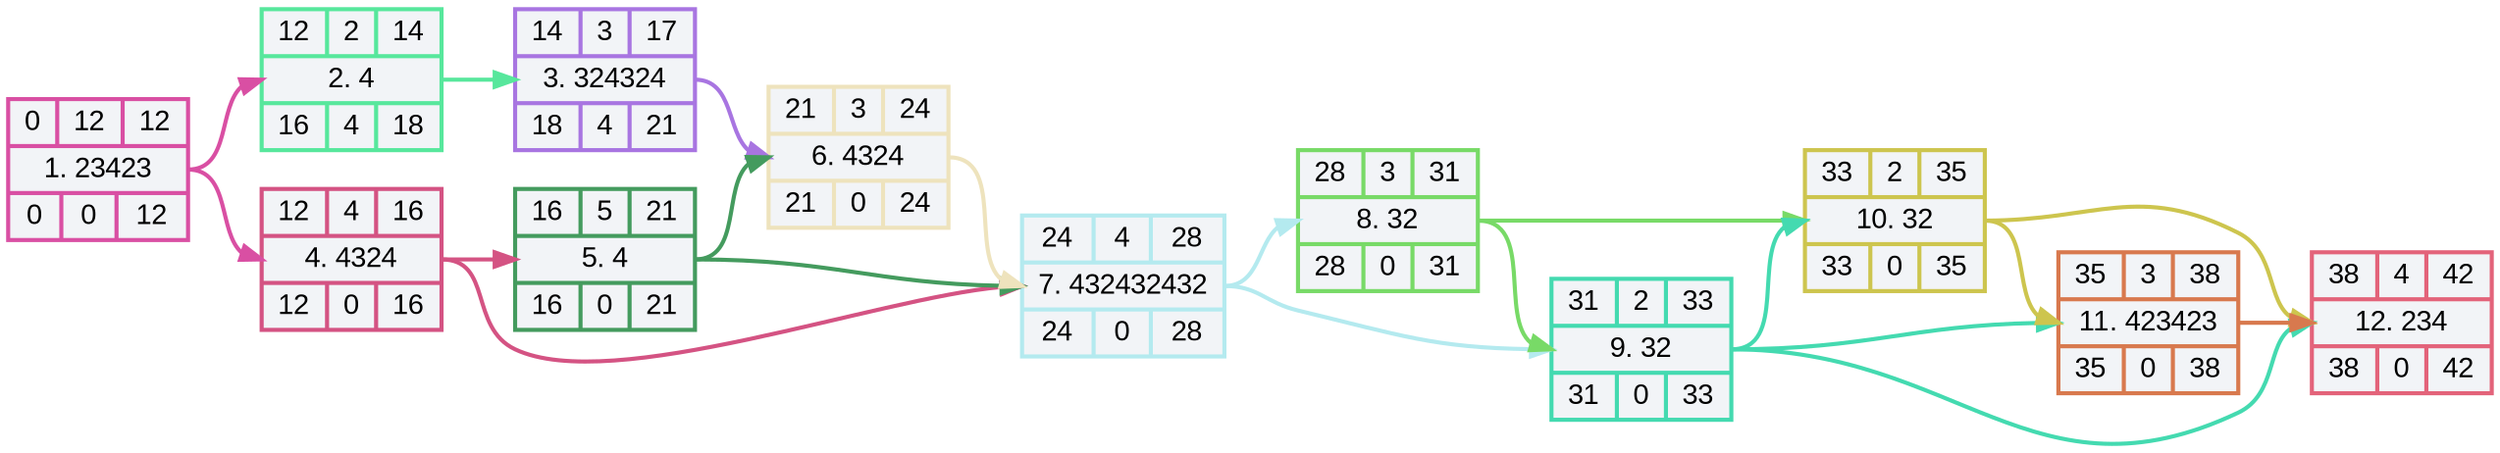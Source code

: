 digraph NetworkGraph
{
   //graph [charset = "utf8"]
   rankdir = LR
   layout = dot
   splines = spline
   node [style = "filled, bold", fillcolor = "#f2f4f7", fontname = "Arial"]
   edge [penwidth = 2]
   v1 [fontname = "Arial",color = "#d94fa3", shape = record, label = "{ 0 | 12 | 12 } |  <mI1> 1. 23423 | {0 | 0 | 12 }"]
   v2 [fontname = "Arial",color = "#57e79c", shape = record, label = "{ 12 | 2 | 14 } |  <mI2> 2. 4 | {16 | 4 | 18 }"]
   v3 [fontname = "Arial",color = "#a875e1", shape = record, label = "{ 14 | 3 | 17 } |  <mI3> 3. 324324 | {18 | 4 | 21 }"]
   v4 [fontname = "Arial",color = "#d45383", shape = record, label = "{ 12 | 4 | 16 } |  <mI4> 4. 4324 | {12 | 0 | 16 }"]
   v5 [fontname = "Arial",color = "#449b5e", shape = record, label = "{ 16 | 5 | 21 } |  <mI5> 5. 4 | {16 | 0 | 21 }"]
   v6 [fontname = "Arial",color = "#eee3bd", shape = record, label = "{ 21 | 3 | 24 } |  <mI6> 6. 4324 | {21 | 0 | 24 }"]
   v7 [fontname = "Arial",color = "#b4eaef", shape = record, label = "{ 24 | 4 | 28 } |  <mI7> 7. 432432432 | {24 | 0 | 28 }"]
   v8 [fontname = "Arial",color = "#78da67", shape = record, label = "{ 28 | 3 | 31 } |  <mI8> 8. 32 | {28 | 0 | 31 }"]
   v9 [fontname = "Arial",color = "#44dab0", shape = record, label = "{ 31 | 2 | 33 } |  <mI9> 9. 32 | {31 | 0 | 33 }"]
   v10 [fontname = "Arial",color = "#cdc54e", shape = record, label = "{ 33 | 2 | 35 } |  <mI10> 10. 32 | {33 | 0 | 35 }"]
   v11 [fontname = "Arial",color = "#d8794e", shape = record, label = "{ 35 | 3 | 38 } |  <mI11> 11. 423423 | {35 | 0 | 38 }"]
   v12 [fontname = "Arial",color = "#e3637a", shape = record, label = "{ 38 | 4 | 42 } |  <mI12> 12. 234 | {38 | 0 | 42 }"]
   v9:<mI9> -> v11:<mI11> [color = "#44dab0"]
   v8:<mI8> -> v10:<mI10> [color = "#78da67"]
   v9:<mI9> -> v12:<mI12> [color = "#44dab0"]
   v9:<mI9> -> v10:<mI10> [color = "#44dab0"]
   v1:<mI1> -> v2:<mI2> [color = "#d94fa3"]
   v2:<mI2> -> v3:<mI3> [color = "#57e79c"]
   v1:<mI1> -> v4:<mI4> [color = "#d94fa3"]
   v4:<mI4> -> v5:<mI5> [color = "#d45383"]
   v3:<mI3> -> v6:<mI6> [color = "#a875e1"]
   v5:<mI5> -> v6:<mI6> [color = "#449b5e"]
   v5:<mI5> -> v7:<mI7> [color = "#449b5e"]
   v6:<mI6> -> v7:<mI7> [color = "#eee3bd"]
   v4:<mI4> -> v7:<mI7> [color = "#d45383"]
   v7:<mI7> -> v8:<mI8> [color = "#b4eaef"]
   v7:<mI7> -> v9:<mI9> [color = "#b4eaef"]
   v8:<mI8> -> v9:<mI9> [color = "#78da67"]
   v11:<mI11> -> v12:<mI12> [color = "#d8794e"]
   v10:<mI10> -> v12:<mI12> [color = "#cdc54e"]
   v10:<mI10> -> v11:<mI11> [color = "#cdc54e"]

}